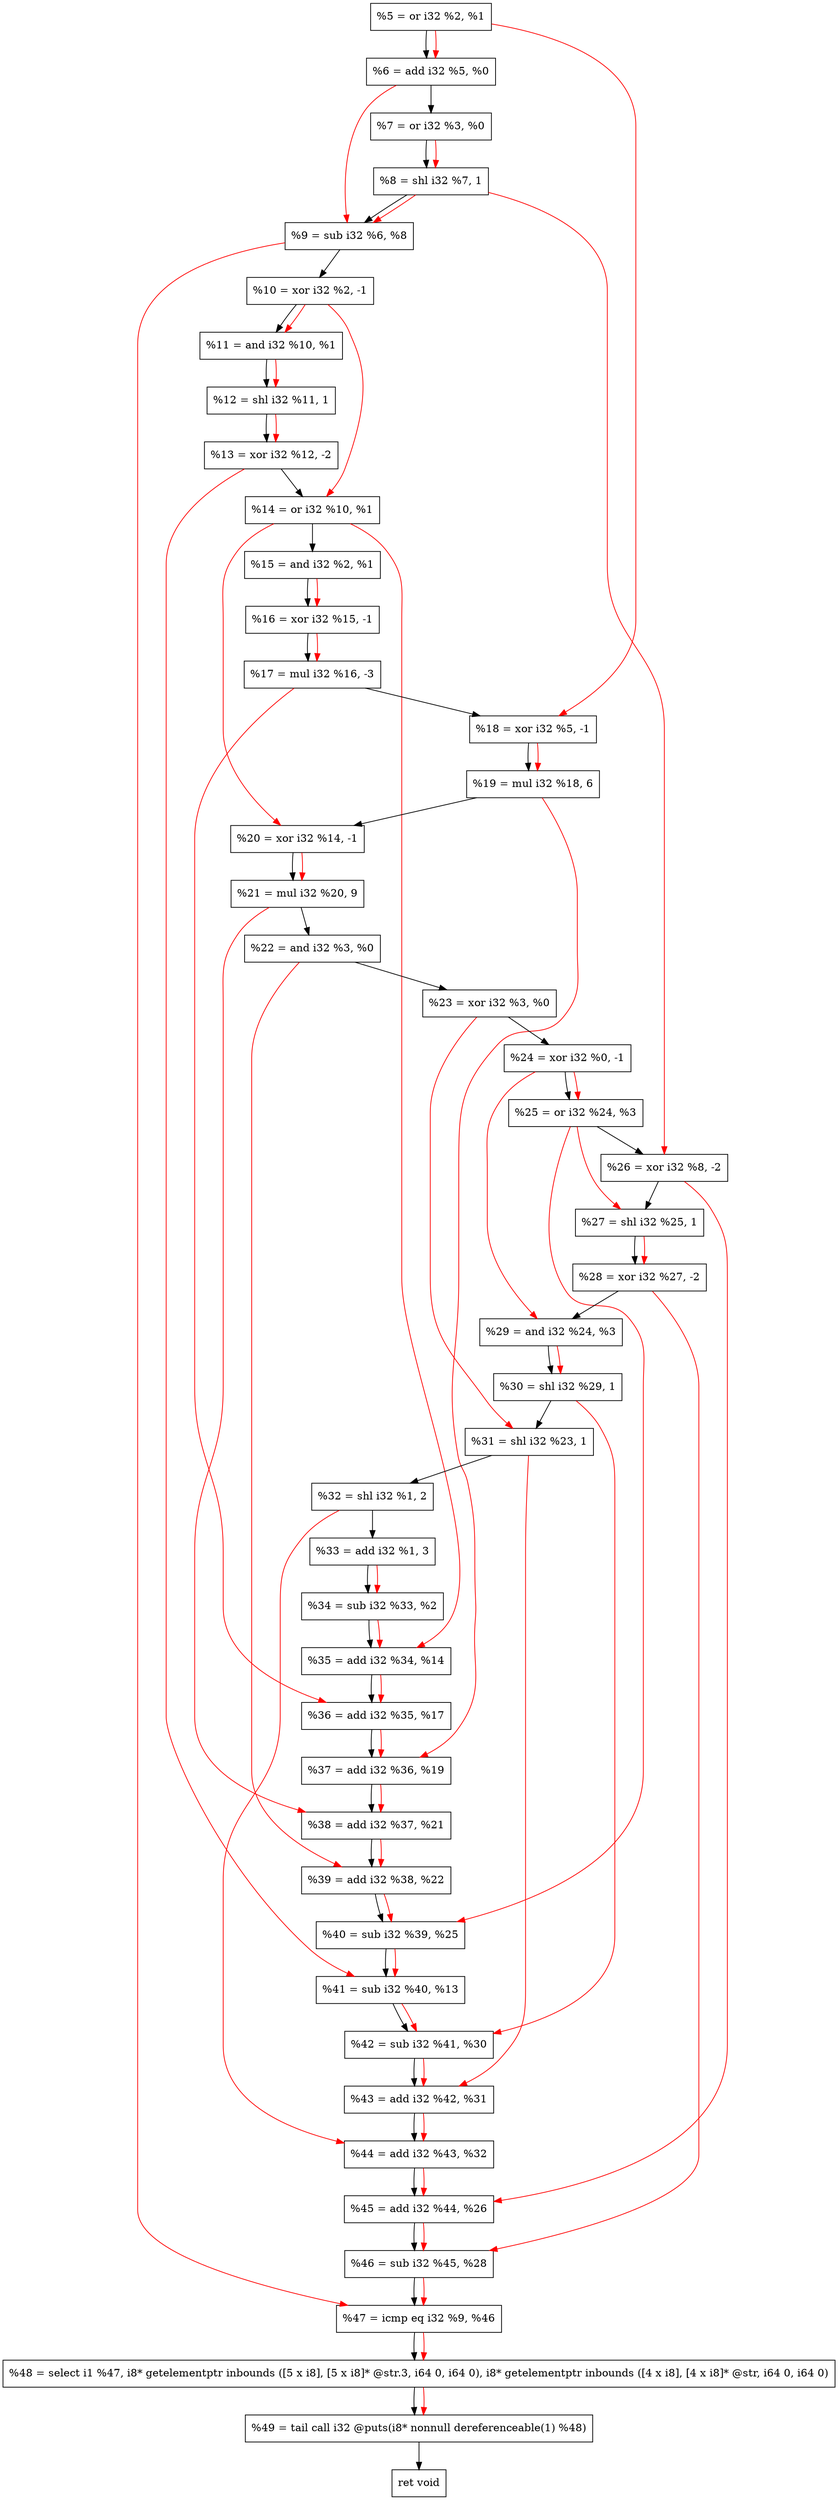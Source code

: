 digraph "DFG for'crackme' function" {
	Node0x1abeba0[shape=record, label="  %5 = or i32 %2, %1"];
	Node0x1abec10[shape=record, label="  %6 = add i32 %5, %0"];
	Node0x1abec80[shape=record, label="  %7 = or i32 %3, %0"];
	Node0x1abf300[shape=record, label="  %8 = shl i32 %7, 1"];
	Node0x1abf370[shape=record, label="  %9 = sub i32 %6, %8"];
	Node0x1abf410[shape=record, label="  %10 = xor i32 %2, -1"];
	Node0x1abf480[shape=record, label="  %11 = and i32 %10, %1"];
	Node0x1abf4f0[shape=record, label="  %12 = shl i32 %11, 1"];
	Node0x1abf590[shape=record, label="  %13 = xor i32 %12, -2"];
	Node0x1abf600[shape=record, label="  %14 = or i32 %10, %1"];
	Node0x1abf670[shape=record, label="  %15 = and i32 %2, %1"];
	Node0x1abf6e0[shape=record, label="  %16 = xor i32 %15, -1"];
	Node0x1abf780[shape=record, label="  %17 = mul i32 %16, -3"];
	Node0x1abf7f0[shape=record, label="  %18 = xor i32 %5, -1"];
	Node0x1abf890[shape=record, label="  %19 = mul i32 %18, 6"];
	Node0x1abf900[shape=record, label="  %20 = xor i32 %14, -1"];
	Node0x1abf9a0[shape=record, label="  %21 = mul i32 %20, 9"];
	Node0x1abfa10[shape=record, label="  %22 = and i32 %3, %0"];
	Node0x1abfa80[shape=record, label="  %23 = xor i32 %3, %0"];
	Node0x1abfaf0[shape=record, label="  %24 = xor i32 %0, -1"];
	Node0x1abfb60[shape=record, label="  %25 = or i32 %24, %3"];
	Node0x1abfbd0[shape=record, label="  %26 = xor i32 %8, -2"];
	Node0x1abfc40[shape=record, label="  %27 = shl i32 %25, 1"];
	Node0x1abfcb0[shape=record, label="  %28 = xor i32 %27, -2"];
	Node0x1abfd20[shape=record, label="  %29 = and i32 %24, %3"];
	Node0x1abfd90[shape=record, label="  %30 = shl i32 %29, 1"];
	Node0x1abfe00[shape=record, label="  %31 = shl i32 %23, 1"];
	Node0x1abfea0[shape=record, label="  %32 = shl i32 %1, 2"];
	Node0x1ac0150[shape=record, label="  %33 = add i32 %1, 3"];
	Node0x1ac01c0[shape=record, label="  %34 = sub i32 %33, %2"];
	Node0x1ac0230[shape=record, label="  %35 = add i32 %34, %14"];
	Node0x1ac02a0[shape=record, label="  %36 = add i32 %35, %17"];
	Node0x1ac0310[shape=record, label="  %37 = add i32 %36, %19"];
	Node0x1ac0380[shape=record, label="  %38 = add i32 %37, %21"];
	Node0x1ac03f0[shape=record, label="  %39 = add i32 %38, %22"];
	Node0x1ac0460[shape=record, label="  %40 = sub i32 %39, %25"];
	Node0x1ac04d0[shape=record, label="  %41 = sub i32 %40, %13"];
	Node0x1ac0540[shape=record, label="  %42 = sub i32 %41, %30"];
	Node0x1ac05b0[shape=record, label="  %43 = add i32 %42, %31"];
	Node0x1ac0620[shape=record, label="  %44 = add i32 %43, %32"];
	Node0x1ac0690[shape=record, label="  %45 = add i32 %44, %26"];
	Node0x1ac0700[shape=record, label="  %46 = sub i32 %45, %28"];
	Node0x1ac0770[shape=record, label="  %47 = icmp eq i32 %9, %46"];
	Node0x1a5f268[shape=record, label="  %48 = select i1 %47, i8* getelementptr inbounds ([5 x i8], [5 x i8]* @str.3, i64 0, i64 0), i8* getelementptr inbounds ([4 x i8], [4 x i8]* @str, i64 0, i64 0)"];
	Node0x1ac0c10[shape=record, label="  %49 = tail call i32 @puts(i8* nonnull dereferenceable(1) %48)"];
	Node0x1ac0c60[shape=record, label="  ret void"];
	Node0x1abeba0 -> Node0x1abec10;
	Node0x1abec10 -> Node0x1abec80;
	Node0x1abec80 -> Node0x1abf300;
	Node0x1abf300 -> Node0x1abf370;
	Node0x1abf370 -> Node0x1abf410;
	Node0x1abf410 -> Node0x1abf480;
	Node0x1abf480 -> Node0x1abf4f0;
	Node0x1abf4f0 -> Node0x1abf590;
	Node0x1abf590 -> Node0x1abf600;
	Node0x1abf600 -> Node0x1abf670;
	Node0x1abf670 -> Node0x1abf6e0;
	Node0x1abf6e0 -> Node0x1abf780;
	Node0x1abf780 -> Node0x1abf7f0;
	Node0x1abf7f0 -> Node0x1abf890;
	Node0x1abf890 -> Node0x1abf900;
	Node0x1abf900 -> Node0x1abf9a0;
	Node0x1abf9a0 -> Node0x1abfa10;
	Node0x1abfa10 -> Node0x1abfa80;
	Node0x1abfa80 -> Node0x1abfaf0;
	Node0x1abfaf0 -> Node0x1abfb60;
	Node0x1abfb60 -> Node0x1abfbd0;
	Node0x1abfbd0 -> Node0x1abfc40;
	Node0x1abfc40 -> Node0x1abfcb0;
	Node0x1abfcb0 -> Node0x1abfd20;
	Node0x1abfd20 -> Node0x1abfd90;
	Node0x1abfd90 -> Node0x1abfe00;
	Node0x1abfe00 -> Node0x1abfea0;
	Node0x1abfea0 -> Node0x1ac0150;
	Node0x1ac0150 -> Node0x1ac01c0;
	Node0x1ac01c0 -> Node0x1ac0230;
	Node0x1ac0230 -> Node0x1ac02a0;
	Node0x1ac02a0 -> Node0x1ac0310;
	Node0x1ac0310 -> Node0x1ac0380;
	Node0x1ac0380 -> Node0x1ac03f0;
	Node0x1ac03f0 -> Node0x1ac0460;
	Node0x1ac0460 -> Node0x1ac04d0;
	Node0x1ac04d0 -> Node0x1ac0540;
	Node0x1ac0540 -> Node0x1ac05b0;
	Node0x1ac05b0 -> Node0x1ac0620;
	Node0x1ac0620 -> Node0x1ac0690;
	Node0x1ac0690 -> Node0x1ac0700;
	Node0x1ac0700 -> Node0x1ac0770;
	Node0x1ac0770 -> Node0x1a5f268;
	Node0x1a5f268 -> Node0x1ac0c10;
	Node0x1ac0c10 -> Node0x1ac0c60;
edge [color=red]
	Node0x1abeba0 -> Node0x1abec10;
	Node0x1abec80 -> Node0x1abf300;
	Node0x1abec10 -> Node0x1abf370;
	Node0x1abf300 -> Node0x1abf370;
	Node0x1abf410 -> Node0x1abf480;
	Node0x1abf480 -> Node0x1abf4f0;
	Node0x1abf4f0 -> Node0x1abf590;
	Node0x1abf410 -> Node0x1abf600;
	Node0x1abf670 -> Node0x1abf6e0;
	Node0x1abf6e0 -> Node0x1abf780;
	Node0x1abeba0 -> Node0x1abf7f0;
	Node0x1abf7f0 -> Node0x1abf890;
	Node0x1abf600 -> Node0x1abf900;
	Node0x1abf900 -> Node0x1abf9a0;
	Node0x1abfaf0 -> Node0x1abfb60;
	Node0x1abf300 -> Node0x1abfbd0;
	Node0x1abfb60 -> Node0x1abfc40;
	Node0x1abfc40 -> Node0x1abfcb0;
	Node0x1abfaf0 -> Node0x1abfd20;
	Node0x1abfd20 -> Node0x1abfd90;
	Node0x1abfa80 -> Node0x1abfe00;
	Node0x1ac0150 -> Node0x1ac01c0;
	Node0x1ac01c0 -> Node0x1ac0230;
	Node0x1abf600 -> Node0x1ac0230;
	Node0x1ac0230 -> Node0x1ac02a0;
	Node0x1abf780 -> Node0x1ac02a0;
	Node0x1ac02a0 -> Node0x1ac0310;
	Node0x1abf890 -> Node0x1ac0310;
	Node0x1ac0310 -> Node0x1ac0380;
	Node0x1abf9a0 -> Node0x1ac0380;
	Node0x1ac0380 -> Node0x1ac03f0;
	Node0x1abfa10 -> Node0x1ac03f0;
	Node0x1ac03f0 -> Node0x1ac0460;
	Node0x1abfb60 -> Node0x1ac0460;
	Node0x1ac0460 -> Node0x1ac04d0;
	Node0x1abf590 -> Node0x1ac04d0;
	Node0x1ac04d0 -> Node0x1ac0540;
	Node0x1abfd90 -> Node0x1ac0540;
	Node0x1ac0540 -> Node0x1ac05b0;
	Node0x1abfe00 -> Node0x1ac05b0;
	Node0x1ac05b0 -> Node0x1ac0620;
	Node0x1abfea0 -> Node0x1ac0620;
	Node0x1ac0620 -> Node0x1ac0690;
	Node0x1abfbd0 -> Node0x1ac0690;
	Node0x1ac0690 -> Node0x1ac0700;
	Node0x1abfcb0 -> Node0x1ac0700;
	Node0x1abf370 -> Node0x1ac0770;
	Node0x1ac0700 -> Node0x1ac0770;
	Node0x1ac0770 -> Node0x1a5f268;
	Node0x1a5f268 -> Node0x1ac0c10;
}
